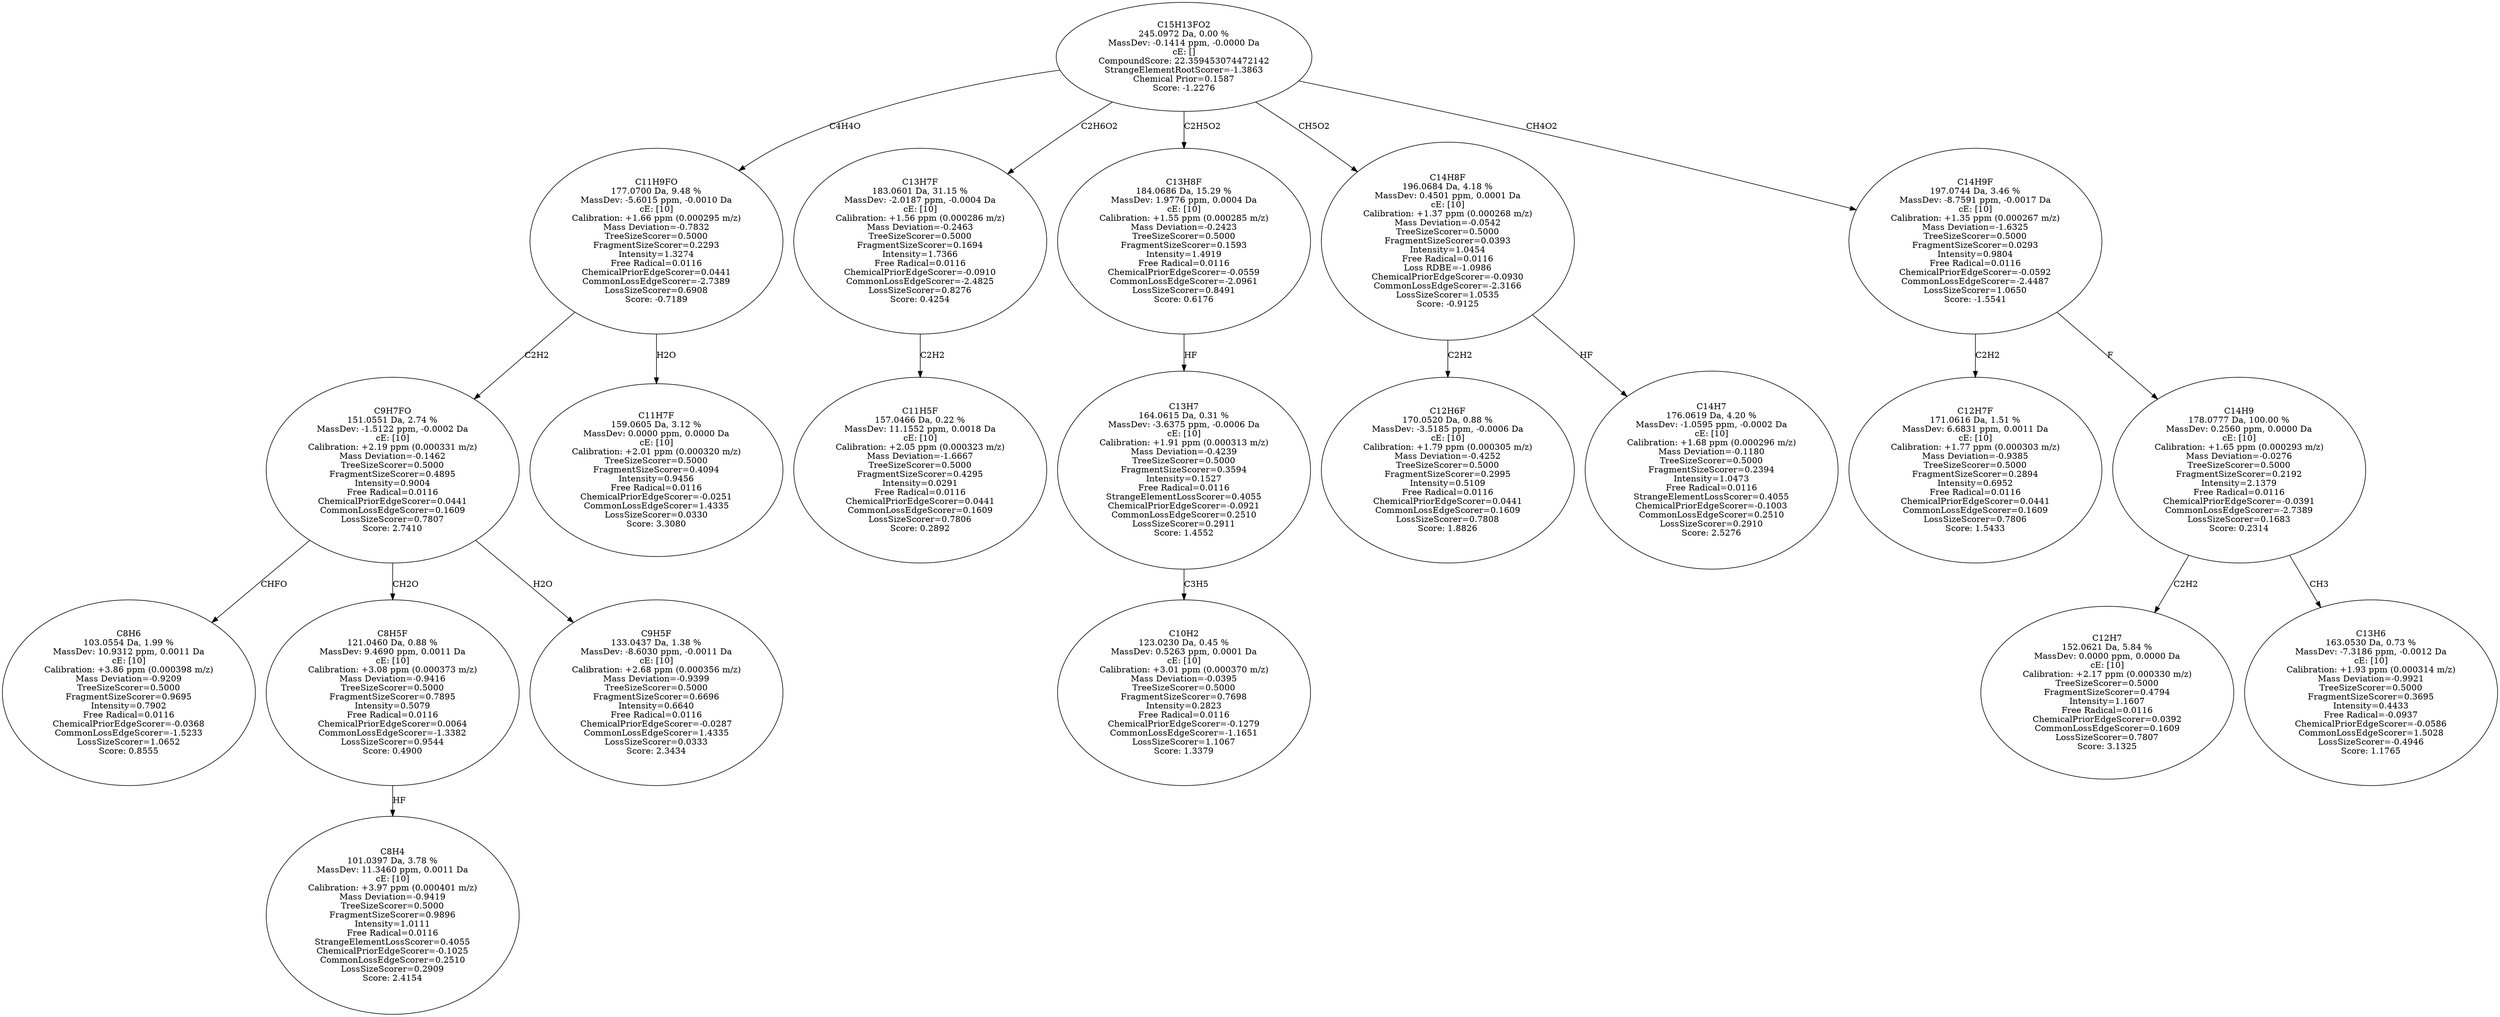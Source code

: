 strict digraph {
v1 [label="C8H6\n103.0554 Da, 1.99 %\nMassDev: 10.9312 ppm, 0.0011 Da\ncE: [10]\nCalibration: +3.86 ppm (0.000398 m/z)\nMass Deviation=-0.9209\nTreeSizeScorer=0.5000\nFragmentSizeScorer=0.9695\nIntensity=0.7902\nFree Radical=0.0116\nChemicalPriorEdgeScorer=-0.0368\nCommonLossEdgeScorer=-1.5233\nLossSizeScorer=1.0652\nScore: 0.8555"];
v2 [label="C8H4\n101.0397 Da, 3.78 %\nMassDev: 11.3460 ppm, 0.0011 Da\ncE: [10]\nCalibration: +3.97 ppm (0.000401 m/z)\nMass Deviation=-0.9419\nTreeSizeScorer=0.5000\nFragmentSizeScorer=0.9896\nIntensity=1.0111\nFree Radical=0.0116\nStrangeElementLossScorer=0.4055\nChemicalPriorEdgeScorer=-0.1025\nCommonLossEdgeScorer=0.2510\nLossSizeScorer=0.2909\nScore: 2.4154"];
v3 [label="C8H5F\n121.0460 Da, 0.88 %\nMassDev: 9.4690 ppm, 0.0011 Da\ncE: [10]\nCalibration: +3.08 ppm (0.000373 m/z)\nMass Deviation=-0.9416\nTreeSizeScorer=0.5000\nFragmentSizeScorer=0.7895\nIntensity=0.5079\nFree Radical=0.0116\nChemicalPriorEdgeScorer=0.0064\nCommonLossEdgeScorer=-1.3382\nLossSizeScorer=0.9544\nScore: 0.4900"];
v4 [label="C9H5F\n133.0437 Da, 1.38 %\nMassDev: -8.6030 ppm, -0.0011 Da\ncE: [10]\nCalibration: +2.68 ppm (0.000356 m/z)\nMass Deviation=-0.9399\nTreeSizeScorer=0.5000\nFragmentSizeScorer=0.6696\nIntensity=0.6640\nFree Radical=0.0116\nChemicalPriorEdgeScorer=-0.0287\nCommonLossEdgeScorer=1.4335\nLossSizeScorer=0.0333\nScore: 2.3434"];
v5 [label="C9H7FO\n151.0551 Da, 2.74 %\nMassDev: -1.5122 ppm, -0.0002 Da\ncE: [10]\nCalibration: +2.19 ppm (0.000331 m/z)\nMass Deviation=-0.1462\nTreeSizeScorer=0.5000\nFragmentSizeScorer=0.4895\nIntensity=0.9004\nFree Radical=0.0116\nChemicalPriorEdgeScorer=0.0441\nCommonLossEdgeScorer=0.1609\nLossSizeScorer=0.7807\nScore: 2.7410"];
v6 [label="C11H7F\n159.0605 Da, 3.12 %\nMassDev: 0.0000 ppm, 0.0000 Da\ncE: [10]\nCalibration: +2.01 ppm (0.000320 m/z)\nTreeSizeScorer=0.5000\nFragmentSizeScorer=0.4094\nIntensity=0.9456\nFree Radical=0.0116\nChemicalPriorEdgeScorer=-0.0251\nCommonLossEdgeScorer=1.4335\nLossSizeScorer=0.0330\nScore: 3.3080"];
v7 [label="C11H9FO\n177.0700 Da, 9.48 %\nMassDev: -5.6015 ppm, -0.0010 Da\ncE: [10]\nCalibration: +1.66 ppm (0.000295 m/z)\nMass Deviation=-0.7832\nTreeSizeScorer=0.5000\nFragmentSizeScorer=0.2293\nIntensity=1.3274\nFree Radical=0.0116\nChemicalPriorEdgeScorer=0.0441\nCommonLossEdgeScorer=-2.7389\nLossSizeScorer=0.6908\nScore: -0.7189"];
v8 [label="C11H5F\n157.0466 Da, 0.22 %\nMassDev: 11.1552 ppm, 0.0018 Da\ncE: [10]\nCalibration: +2.05 ppm (0.000323 m/z)\nMass Deviation=-1.6667\nTreeSizeScorer=0.5000\nFragmentSizeScorer=0.4295\nIntensity=0.0291\nFree Radical=0.0116\nChemicalPriorEdgeScorer=0.0441\nCommonLossEdgeScorer=0.1609\nLossSizeScorer=0.7806\nScore: 0.2892"];
v9 [label="C13H7F\n183.0601 Da, 31.15 %\nMassDev: -2.0187 ppm, -0.0004 Da\ncE: [10]\nCalibration: +1.56 ppm (0.000286 m/z)\nMass Deviation=-0.2463\nTreeSizeScorer=0.5000\nFragmentSizeScorer=0.1694\nIntensity=1.7366\nFree Radical=0.0116\nChemicalPriorEdgeScorer=-0.0910\nCommonLossEdgeScorer=-2.4825\nLossSizeScorer=0.8276\nScore: 0.4254"];
v10 [label="C10H2\n123.0230 Da, 0.45 %\nMassDev: 0.5263 ppm, 0.0001 Da\ncE: [10]\nCalibration: +3.01 ppm (0.000370 m/z)\nMass Deviation=-0.0395\nTreeSizeScorer=0.5000\nFragmentSizeScorer=0.7698\nIntensity=0.2823\nFree Radical=0.0116\nChemicalPriorEdgeScorer=-0.1279\nCommonLossEdgeScorer=-1.1651\nLossSizeScorer=1.1067\nScore: 1.3379"];
v11 [label="C13H7\n164.0615 Da, 0.31 %\nMassDev: -3.6375 ppm, -0.0006 Da\ncE: [10]\nCalibration: +1.91 ppm (0.000313 m/z)\nMass Deviation=-0.4239\nTreeSizeScorer=0.5000\nFragmentSizeScorer=0.3594\nIntensity=0.1527\nFree Radical=0.0116\nStrangeElementLossScorer=0.4055\nChemicalPriorEdgeScorer=-0.0921\nCommonLossEdgeScorer=0.2510\nLossSizeScorer=0.2911\nScore: 1.4552"];
v12 [label="C13H8F\n184.0686 Da, 15.29 %\nMassDev: 1.9776 ppm, 0.0004 Da\ncE: [10]\nCalibration: +1.55 ppm (0.000285 m/z)\nMass Deviation=-0.2423\nTreeSizeScorer=0.5000\nFragmentSizeScorer=0.1593\nIntensity=1.4919\nFree Radical=0.0116\nChemicalPriorEdgeScorer=-0.0559\nCommonLossEdgeScorer=-2.0961\nLossSizeScorer=0.8491\nScore: 0.6176"];
v13 [label="C12H6F\n170.0520 Da, 0.88 %\nMassDev: -3.5185 ppm, -0.0006 Da\ncE: [10]\nCalibration: +1.79 ppm (0.000305 m/z)\nMass Deviation=-0.4252\nTreeSizeScorer=0.5000\nFragmentSizeScorer=0.2995\nIntensity=0.5109\nFree Radical=0.0116\nChemicalPriorEdgeScorer=0.0441\nCommonLossEdgeScorer=0.1609\nLossSizeScorer=0.7808\nScore: 1.8826"];
v14 [label="C14H7\n176.0619 Da, 4.20 %\nMassDev: -1.0595 ppm, -0.0002 Da\ncE: [10]\nCalibration: +1.68 ppm (0.000296 m/z)\nMass Deviation=-0.1180\nTreeSizeScorer=0.5000\nFragmentSizeScorer=0.2394\nIntensity=1.0473\nFree Radical=0.0116\nStrangeElementLossScorer=0.4055\nChemicalPriorEdgeScorer=-0.1003\nCommonLossEdgeScorer=0.2510\nLossSizeScorer=0.2910\nScore: 2.5276"];
v15 [label="C14H8F\n196.0684 Da, 4.18 %\nMassDev: 0.4501 ppm, 0.0001 Da\ncE: [10]\nCalibration: +1.37 ppm (0.000268 m/z)\nMass Deviation=-0.0542\nTreeSizeScorer=0.5000\nFragmentSizeScorer=0.0393\nIntensity=1.0454\nFree Radical=0.0116\nLoss RDBE=-1.0986\nChemicalPriorEdgeScorer=-0.0930\nCommonLossEdgeScorer=-2.3166\nLossSizeScorer=1.0535\nScore: -0.9125"];
v16 [label="C12H7F\n171.0616 Da, 1.51 %\nMassDev: 6.6831 ppm, 0.0011 Da\ncE: [10]\nCalibration: +1.77 ppm (0.000303 m/z)\nMass Deviation=-0.9385\nTreeSizeScorer=0.5000\nFragmentSizeScorer=0.2894\nIntensity=0.6952\nFree Radical=0.0116\nChemicalPriorEdgeScorer=0.0441\nCommonLossEdgeScorer=0.1609\nLossSizeScorer=0.7806\nScore: 1.5433"];
v17 [label="C12H7\n152.0621 Da, 5.84 %\nMassDev: 0.0000 ppm, 0.0000 Da\ncE: [10]\nCalibration: +2.17 ppm (0.000330 m/z)\nTreeSizeScorer=0.5000\nFragmentSizeScorer=0.4794\nIntensity=1.1607\nFree Radical=0.0116\nChemicalPriorEdgeScorer=0.0392\nCommonLossEdgeScorer=0.1609\nLossSizeScorer=0.7807\nScore: 3.1325"];
v18 [label="C13H6\n163.0530 Da, 0.73 %\nMassDev: -7.3186 ppm, -0.0012 Da\ncE: [10]\nCalibration: +1.93 ppm (0.000314 m/z)\nMass Deviation=-0.9921\nTreeSizeScorer=0.5000\nFragmentSizeScorer=0.3695\nIntensity=0.4433\nFree Radical=-0.0937\nChemicalPriorEdgeScorer=-0.0586\nCommonLossEdgeScorer=1.5028\nLossSizeScorer=-0.4946\nScore: 1.1765"];
v19 [label="C14H9\n178.0777 Da, 100.00 %\nMassDev: 0.2560 ppm, 0.0000 Da\ncE: [10]\nCalibration: +1.65 ppm (0.000293 m/z)\nMass Deviation=-0.0276\nTreeSizeScorer=0.5000\nFragmentSizeScorer=0.2192\nIntensity=2.1379\nFree Radical=0.0116\nChemicalPriorEdgeScorer=-0.0391\nCommonLossEdgeScorer=-2.7389\nLossSizeScorer=0.1683\nScore: 0.2314"];
v20 [label="C14H9F\n197.0744 Da, 3.46 %\nMassDev: -8.7591 ppm, -0.0017 Da\ncE: [10]\nCalibration: +1.35 ppm (0.000267 m/z)\nMass Deviation=-1.6325\nTreeSizeScorer=0.5000\nFragmentSizeScorer=0.0293\nIntensity=0.9804\nFree Radical=0.0116\nChemicalPriorEdgeScorer=-0.0592\nCommonLossEdgeScorer=-2.4487\nLossSizeScorer=1.0650\nScore: -1.5541"];
v21 [label="C15H13FO2\n245.0972 Da, 0.00 %\nMassDev: -0.1414 ppm, -0.0000 Da\ncE: []\nCompoundScore: 22.359453074472142\nStrangeElementRootScorer=-1.3863\nChemical Prior=0.1587\nScore: -1.2276"];
v5 -> v1 [label="CHFO"];
v3 -> v2 [label="HF"];
v5 -> v3 [label="CH2O"];
v5 -> v4 [label="H2O"];
v7 -> v5 [label="C2H2"];
v7 -> v6 [label="H2O"];
v21 -> v7 [label="C4H4O"];
v9 -> v8 [label="C2H2"];
v21 -> v9 [label="C2H6O2"];
v11 -> v10 [label="C3H5"];
v12 -> v11 [label="HF"];
v21 -> v12 [label="C2H5O2"];
v15 -> v13 [label="C2H2"];
v15 -> v14 [label="HF"];
v21 -> v15 [label="CH5O2"];
v20 -> v16 [label="C2H2"];
v19 -> v17 [label="C2H2"];
v19 -> v18 [label="CH3"];
v20 -> v19 [label="F"];
v21 -> v20 [label="CH4O2"];
}